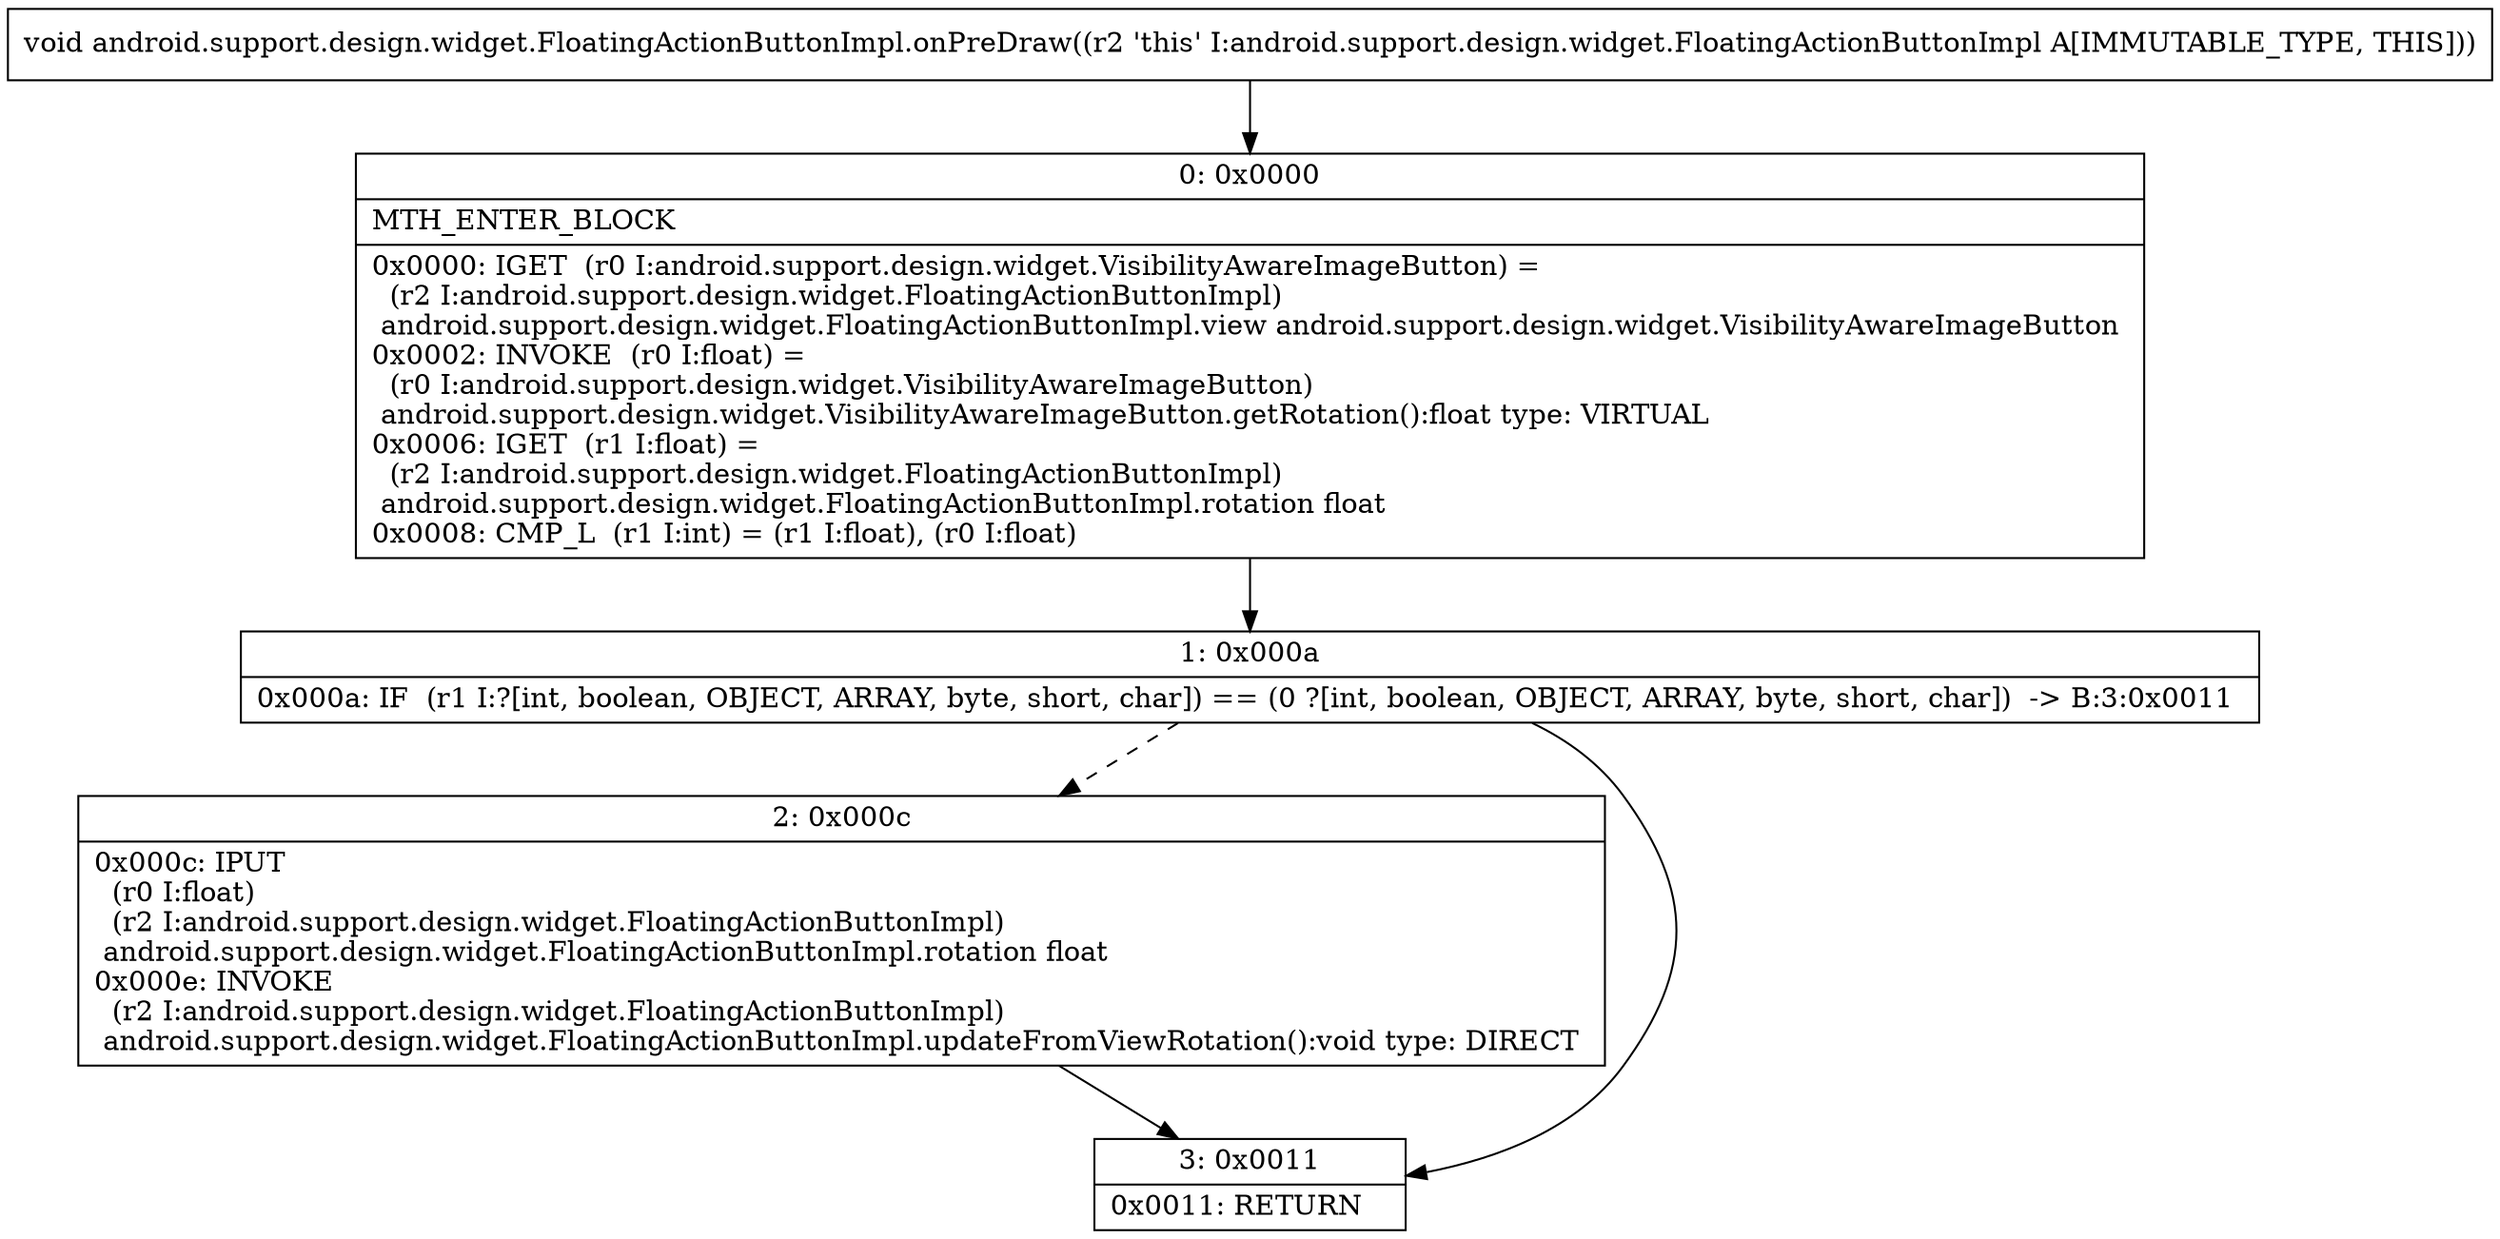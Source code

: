 digraph "CFG forandroid.support.design.widget.FloatingActionButtonImpl.onPreDraw()V" {
Node_0 [shape=record,label="{0\:\ 0x0000|MTH_ENTER_BLOCK\l|0x0000: IGET  (r0 I:android.support.design.widget.VisibilityAwareImageButton) = \l  (r2 I:android.support.design.widget.FloatingActionButtonImpl)\l android.support.design.widget.FloatingActionButtonImpl.view android.support.design.widget.VisibilityAwareImageButton \l0x0002: INVOKE  (r0 I:float) = \l  (r0 I:android.support.design.widget.VisibilityAwareImageButton)\l android.support.design.widget.VisibilityAwareImageButton.getRotation():float type: VIRTUAL \l0x0006: IGET  (r1 I:float) = \l  (r2 I:android.support.design.widget.FloatingActionButtonImpl)\l android.support.design.widget.FloatingActionButtonImpl.rotation float \l0x0008: CMP_L  (r1 I:int) = (r1 I:float), (r0 I:float) \l}"];
Node_1 [shape=record,label="{1\:\ 0x000a|0x000a: IF  (r1 I:?[int, boolean, OBJECT, ARRAY, byte, short, char]) == (0 ?[int, boolean, OBJECT, ARRAY, byte, short, char])  \-\> B:3:0x0011 \l}"];
Node_2 [shape=record,label="{2\:\ 0x000c|0x000c: IPUT  \l  (r0 I:float)\l  (r2 I:android.support.design.widget.FloatingActionButtonImpl)\l android.support.design.widget.FloatingActionButtonImpl.rotation float \l0x000e: INVOKE  \l  (r2 I:android.support.design.widget.FloatingActionButtonImpl)\l android.support.design.widget.FloatingActionButtonImpl.updateFromViewRotation():void type: DIRECT \l}"];
Node_3 [shape=record,label="{3\:\ 0x0011|0x0011: RETURN   \l}"];
MethodNode[shape=record,label="{void android.support.design.widget.FloatingActionButtonImpl.onPreDraw((r2 'this' I:android.support.design.widget.FloatingActionButtonImpl A[IMMUTABLE_TYPE, THIS])) }"];
MethodNode -> Node_0;
Node_0 -> Node_1;
Node_1 -> Node_2[style=dashed];
Node_1 -> Node_3;
Node_2 -> Node_3;
}

